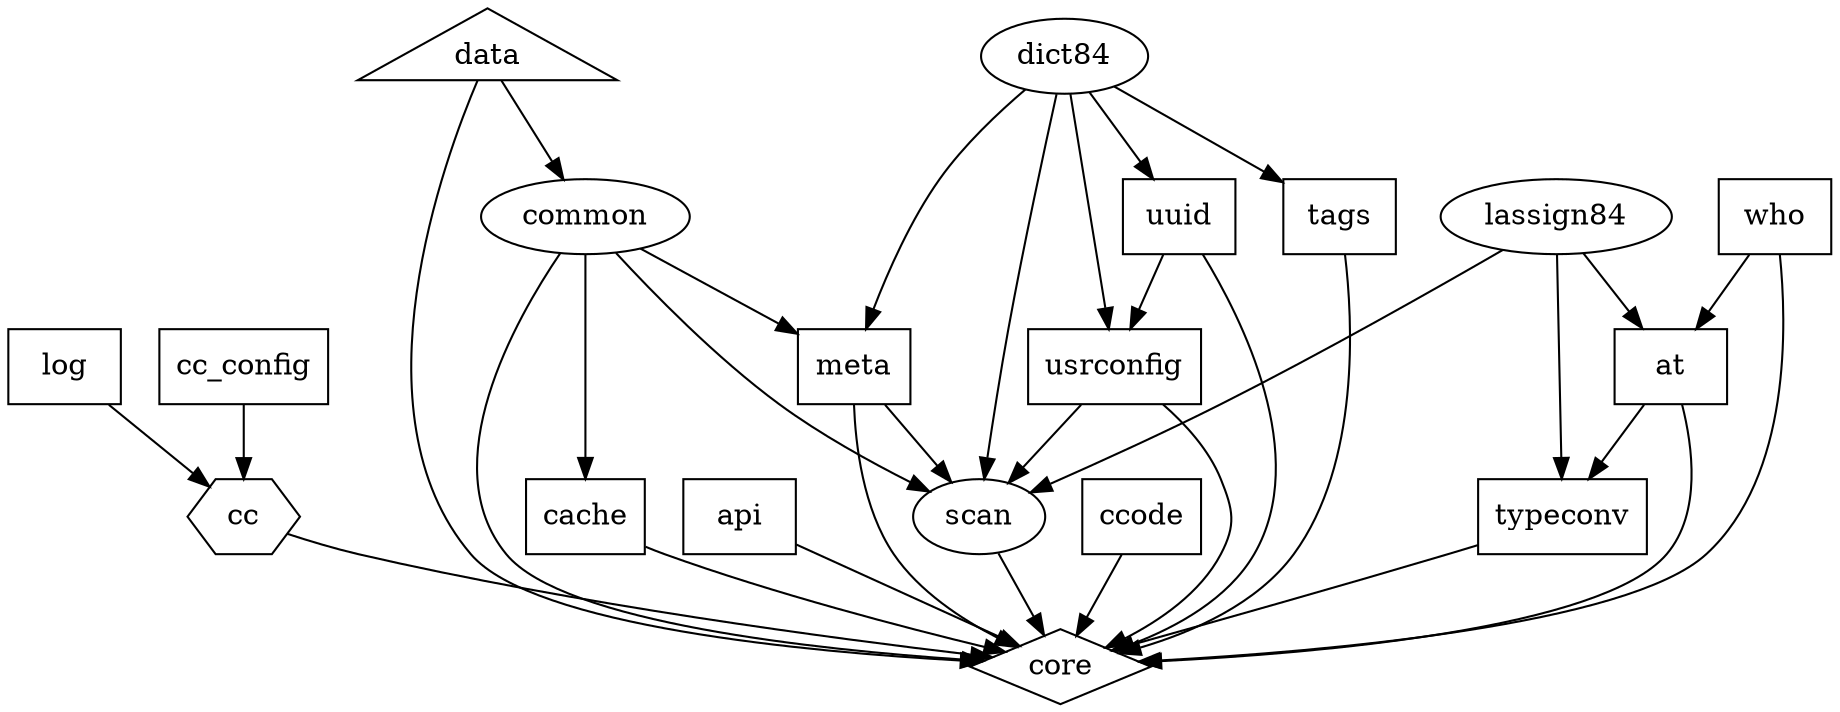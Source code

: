 //	Package	 Notes		Dependencies
//	=======	 =====		============
//	at	 #line mgmt	<-- who lassign84
//	cache	 result cache	<-- common
//	common	 general utils	<-- data
//	data	 data file stor	<--
//	dict84	 Fwd-compat	<--
//	lassign84 Fwd-compat	<--
//	scan	 static scanner	<-- common dict84 lassign84 usrconfig meta /core(msg) core(TeapotRequire)
//	typeconv cproc types	<-- at lassign84
//	uuid	 code digest	<-- dict84
//	who	 current file	<--
//	usrconfig usr options	<-- uuid dict84
//	meta	 teapot meta	<-- dict84
//	tags	 indicator mgmt	<--
//	=======	 =====		============
//	
//	TODO
//		log
//		api	(stubs mgmt)
//		ccode	(collection)
//		meta
//		cc_config	(backend cc configs, external cc)

strict digraph {
	//	Frontend
	core		[shape="diamond"];

	//	Backend (External CC)
	cc		[shape="hexagon"];

	//	Stateless functionality.
	common		[];
	dict84		[];
	lassign84	[];
	//	Only transient state during operation.
	scan		[];

	//	File container
	data		[shape="triangle"];

	//	System state (in-memory databases)
	api		[shape="box"];
	at		[shape="box"];
	cache		[shape="box"];
	cc_config	[shape="box"];
	ccode		[shape="box"];
	log		[shape="box"];
	meta		[shape="box"];
	tags		[shape="box"];
	typeconv	[shape="box"];
	usrconfig	[shape="box"];
	uuid		[shape="box"];
	who		[shape="box"];

	//	Dependencies

	at		->	typeconv;
	common		->	cache;
	common		->	meta;
	common		->	scan;
	data		->	common;
	dict84		->	meta;
	dict84		->	scan;
	dict84		->	usrconfig;
	dict84		->	uuid;
	dict84		->	tags;
	lassign84	->	at;
	lassign84	->	scan;
	lassign84	->	typeconv;
	usrconfig	->	scan;
	uuid		->	usrconfig;
	who		->	at;
	meta		->	scan;

	cc_config	->	cc;
	log		->	cc;

	api		->	core;
	at		->	core;
	cache		->	core;
	cc		->	core;
	ccode		->	core;
	common		->	core;
	data		->	core;
	meta		->	core;
	scan		->	core;
	tags		->	core;
	typeconv	->	core;
	usrconfig	->	core;
	uuid		->	core;
	who		->	core;
}
